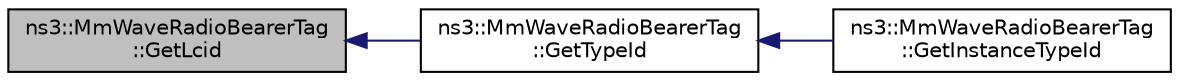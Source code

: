 digraph "ns3::MmWaveRadioBearerTag::GetLcid"
{
  edge [fontname="Helvetica",fontsize="10",labelfontname="Helvetica",labelfontsize="10"];
  node [fontname="Helvetica",fontsize="10",shape=record];
  rankdir="LR";
  Node1 [label="ns3::MmWaveRadioBearerTag\l::GetLcid",height=0.2,width=0.4,color="black", fillcolor="grey75", style="filled", fontcolor="black"];
  Node1 -> Node2 [dir="back",color="midnightblue",fontsize="10",style="solid"];
  Node2 [label="ns3::MmWaveRadioBearerTag\l::GetTypeId",height=0.2,width=0.4,color="black", fillcolor="white", style="filled",URL="$de/dbf/classns3_1_1MmWaveRadioBearerTag.html#aee59453d4e05aef90fa39f92c4e75708"];
  Node2 -> Node3 [dir="back",color="midnightblue",fontsize="10",style="solid"];
  Node3 [label="ns3::MmWaveRadioBearerTag\l::GetInstanceTypeId",height=0.2,width=0.4,color="black", fillcolor="white", style="filled",URL="$de/dbf/classns3_1_1MmWaveRadioBearerTag.html#ab246a30a3480933b43996fa268d4eeb3"];
}
